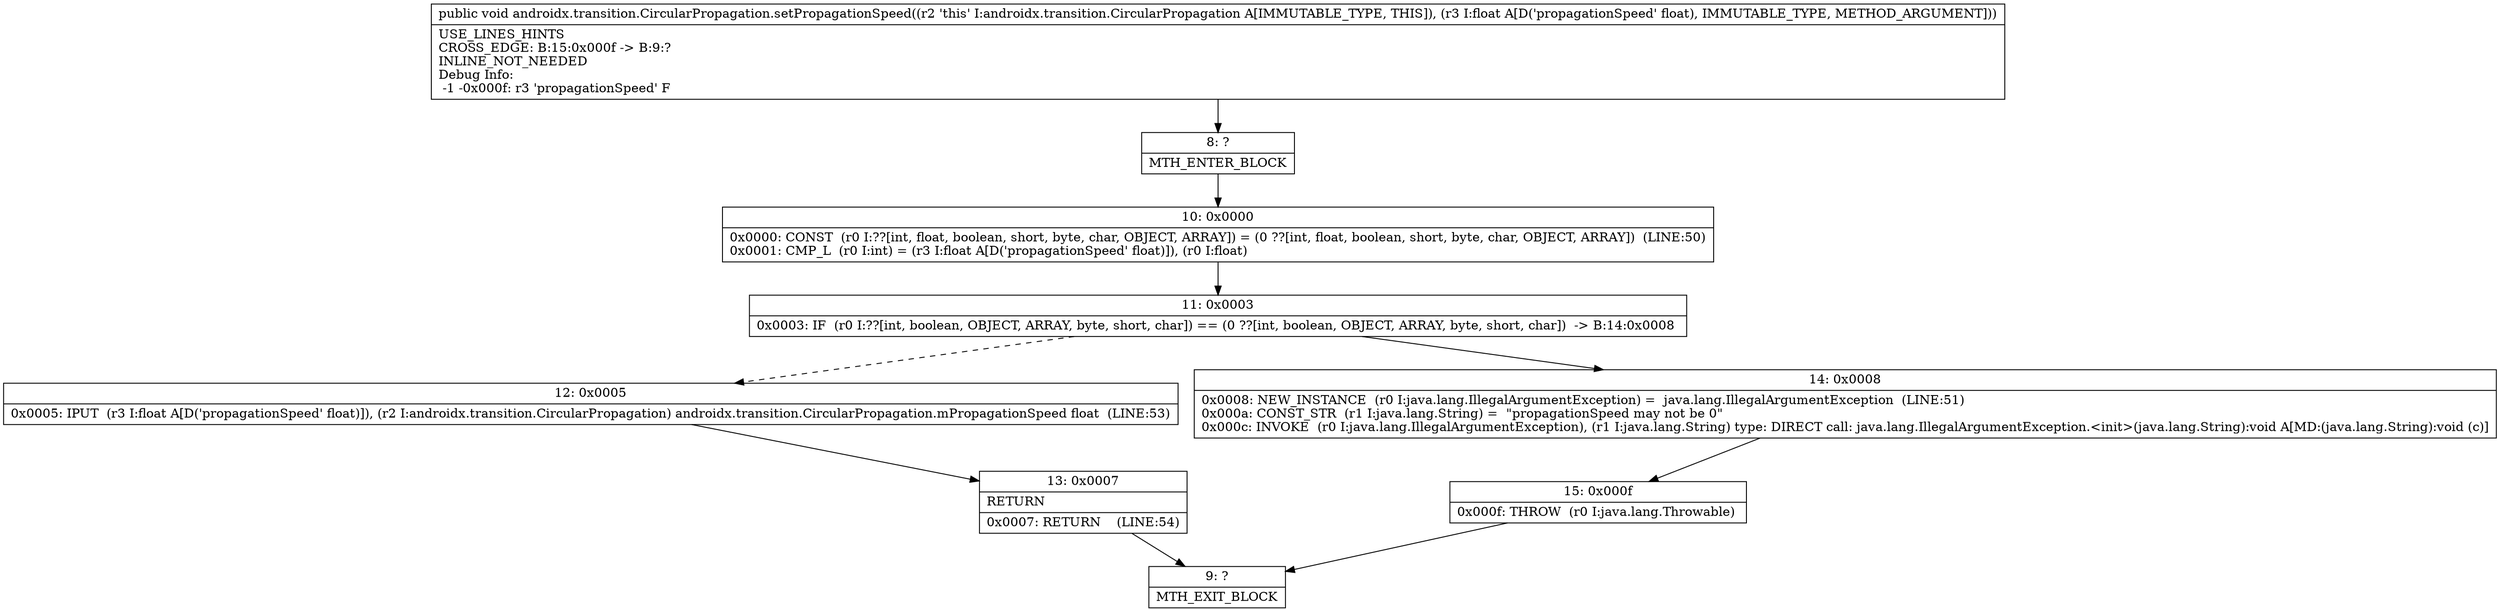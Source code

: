 digraph "CFG forandroidx.transition.CircularPropagation.setPropagationSpeed(F)V" {
Node_8 [shape=record,label="{8\:\ ?|MTH_ENTER_BLOCK\l}"];
Node_10 [shape=record,label="{10\:\ 0x0000|0x0000: CONST  (r0 I:??[int, float, boolean, short, byte, char, OBJECT, ARRAY]) = (0 ??[int, float, boolean, short, byte, char, OBJECT, ARRAY])  (LINE:50)\l0x0001: CMP_L  (r0 I:int) = (r3 I:float A[D('propagationSpeed' float)]), (r0 I:float) \l}"];
Node_11 [shape=record,label="{11\:\ 0x0003|0x0003: IF  (r0 I:??[int, boolean, OBJECT, ARRAY, byte, short, char]) == (0 ??[int, boolean, OBJECT, ARRAY, byte, short, char])  \-\> B:14:0x0008 \l}"];
Node_12 [shape=record,label="{12\:\ 0x0005|0x0005: IPUT  (r3 I:float A[D('propagationSpeed' float)]), (r2 I:androidx.transition.CircularPropagation) androidx.transition.CircularPropagation.mPropagationSpeed float  (LINE:53)\l}"];
Node_13 [shape=record,label="{13\:\ 0x0007|RETURN\l|0x0007: RETURN    (LINE:54)\l}"];
Node_9 [shape=record,label="{9\:\ ?|MTH_EXIT_BLOCK\l}"];
Node_14 [shape=record,label="{14\:\ 0x0008|0x0008: NEW_INSTANCE  (r0 I:java.lang.IllegalArgumentException) =  java.lang.IllegalArgumentException  (LINE:51)\l0x000a: CONST_STR  (r1 I:java.lang.String) =  \"propagationSpeed may not be 0\" \l0x000c: INVOKE  (r0 I:java.lang.IllegalArgumentException), (r1 I:java.lang.String) type: DIRECT call: java.lang.IllegalArgumentException.\<init\>(java.lang.String):void A[MD:(java.lang.String):void (c)]\l}"];
Node_15 [shape=record,label="{15\:\ 0x000f|0x000f: THROW  (r0 I:java.lang.Throwable) \l}"];
MethodNode[shape=record,label="{public void androidx.transition.CircularPropagation.setPropagationSpeed((r2 'this' I:androidx.transition.CircularPropagation A[IMMUTABLE_TYPE, THIS]), (r3 I:float A[D('propagationSpeed' float), IMMUTABLE_TYPE, METHOD_ARGUMENT]))  | USE_LINES_HINTS\lCROSS_EDGE: B:15:0x000f \-\> B:9:?\lINLINE_NOT_NEEDED\lDebug Info:\l  \-1 \-0x000f: r3 'propagationSpeed' F\l}"];
MethodNode -> Node_8;Node_8 -> Node_10;
Node_10 -> Node_11;
Node_11 -> Node_12[style=dashed];
Node_11 -> Node_14;
Node_12 -> Node_13;
Node_13 -> Node_9;
Node_14 -> Node_15;
Node_15 -> Node_9;
}

